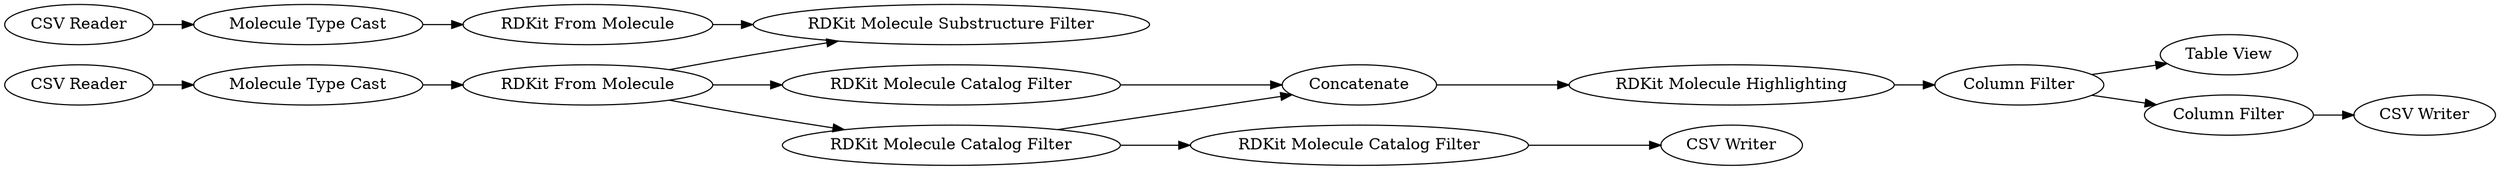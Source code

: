 digraph {
	"6261339175482426892_6" [label="RDKit Molecule Highlighting"]
	"6261339175482426892_277" [label="CSV Reader"]
	"6261339175482426892_274" [label=Concatenate]
	"6261339175482426892_272" [label="RDKit From Molecule"]
	"6261339175482426892_259" [label="Table View"]
	"6261339175482426892_275" [label="CSV Writer"]
	"6261339175482426892_271" [label="Molecule Type Cast"]
	"6261339175482426892_266" [label="Column Filter"]
	"6261339175482426892_4" [label="RDKit Molecule Catalog Filter"]
	"6261339175482426892_268" [label="RDKit Molecule Catalog Filter"]
	"6261339175482426892_264" [label="RDKit Molecule Catalog Filter"]
	"6261339175482426892_273" [label="CSV Reader"]
	"6261339175482426892_7" [label="Column Filter"]
	"6261339175482426892_12" [label="Molecule Type Cast"]
	"6261339175482426892_276" [label="CSV Writer"]
	"6261339175482426892_263" [label="RDKit Molecule Substructure Filter"]
	"6261339175482426892_11" [label="RDKit From Molecule"]
	"6261339175482426892_271" -> "6261339175482426892_272"
	"6261339175482426892_4" -> "6261339175482426892_274"
	"6261339175482426892_4" -> "6261339175482426892_268"
	"6261339175482426892_7" -> "6261339175482426892_266"
	"6261339175482426892_266" -> "6261339175482426892_276"
	"6261339175482426892_272" -> "6261339175482426892_263"
	"6261339175482426892_6" -> "6261339175482426892_7"
	"6261339175482426892_268" -> "6261339175482426892_275"
	"6261339175482426892_11" -> "6261339175482426892_263"
	"6261339175482426892_274" -> "6261339175482426892_6"
	"6261339175482426892_7" -> "6261339175482426892_259"
	"6261339175482426892_272" -> "6261339175482426892_264"
	"6261339175482426892_273" -> "6261339175482426892_12"
	"6261339175482426892_264" -> "6261339175482426892_274"
	"6261339175482426892_277" -> "6261339175482426892_271"
	"6261339175482426892_12" -> "6261339175482426892_11"
	"6261339175482426892_272" -> "6261339175482426892_4"
	rankdir=LR
}
